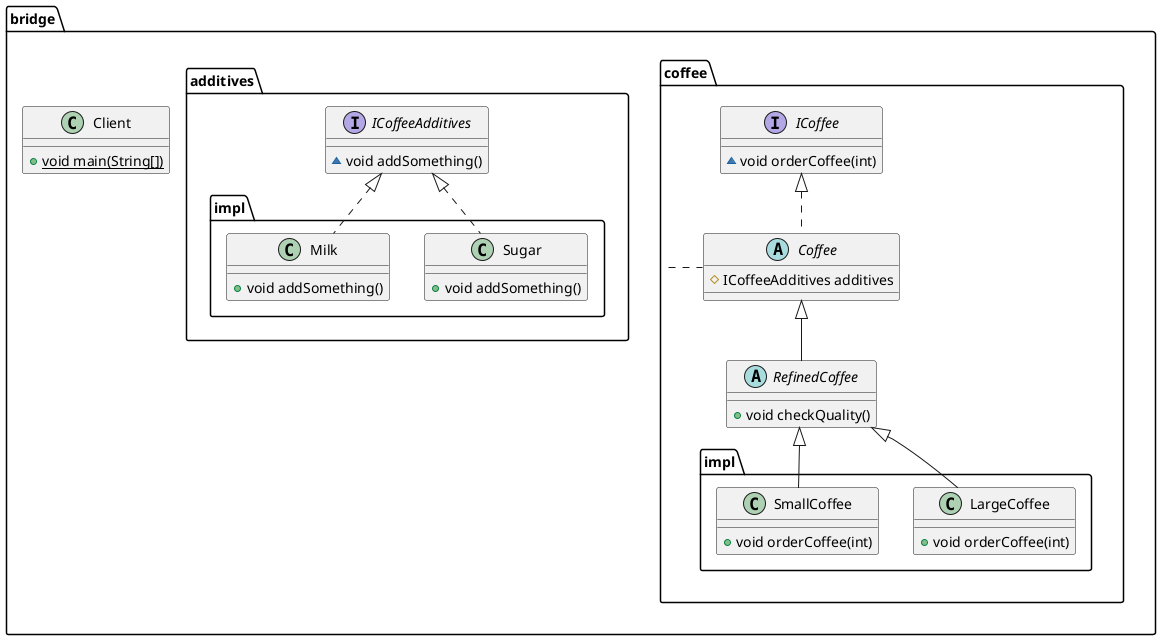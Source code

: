 @startuml
abstract class bridge.coffee.RefinedCoffee {
+ void checkQuality()
}

interface bridge.coffee.ICoffee {
~ void orderCoffee(int)
}

class bridge.coffee.impl.LargeCoffee {
+ void orderCoffee(int)
}

class bridge.additives.impl.Sugar {
+ void addSomething()
}

interface bridge.additives.ICoffeeAdditives {
~ void addSomething()
}

class bridge.additives.impl.Milk {
+ void addSomething()
}

abstract class bridge.coffee.Coffee {
# ICoffeeAdditives additives
}

class bridge.Client {
+ {static} void main(String[])
}

class bridge.coffee.impl.SmallCoffee {
+ void orderCoffee(int)
}


bridge.coffee.Coffee <|-- bridge.coffee.RefinedCoffee
bridge.coffee.RefinedCoffee <|-- bridge.coffee.impl.LargeCoffee
bridge.additives.ICoffeeAdditives <|.. bridge.additives.impl.Sugar
bridge.additives.ICoffeeAdditives <|.. bridge.additives.impl.Milk
bridge.coffee.ICoffee <|.. bridge.coffee.Coffee
bridge.coffee.RefinedCoffee <|-- bridge.coffee.impl.SmallCoffee
bridge.coffee.Coffee

@enduml